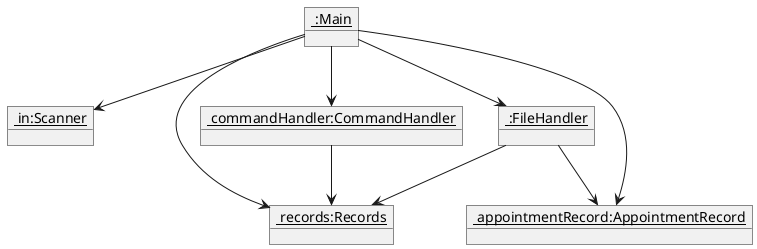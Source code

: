 @startuml
'https://plantuml.com/object-diagram

object "<u> :Main</u>" as Main
object "<u> in:Scanner</u>" as Scanner
object "<u> records:Records</u>" as Records
object "<u> appointmentRecord:AppointmentRecord</u>" as AppointmentRecord
object "<u> :FileHandler</u>" as FileHandler
object "<u> commandHandler:CommandHandler</u>" as CommandHandler

Main --> Scanner
Main --> Records
Main --> AppointmentRecord
Main --> FileHandler
Main --> CommandHandler
CommandHandler --> Records
FileHandler --> Records
FileHandler --> AppointmentRecord

@enduml
